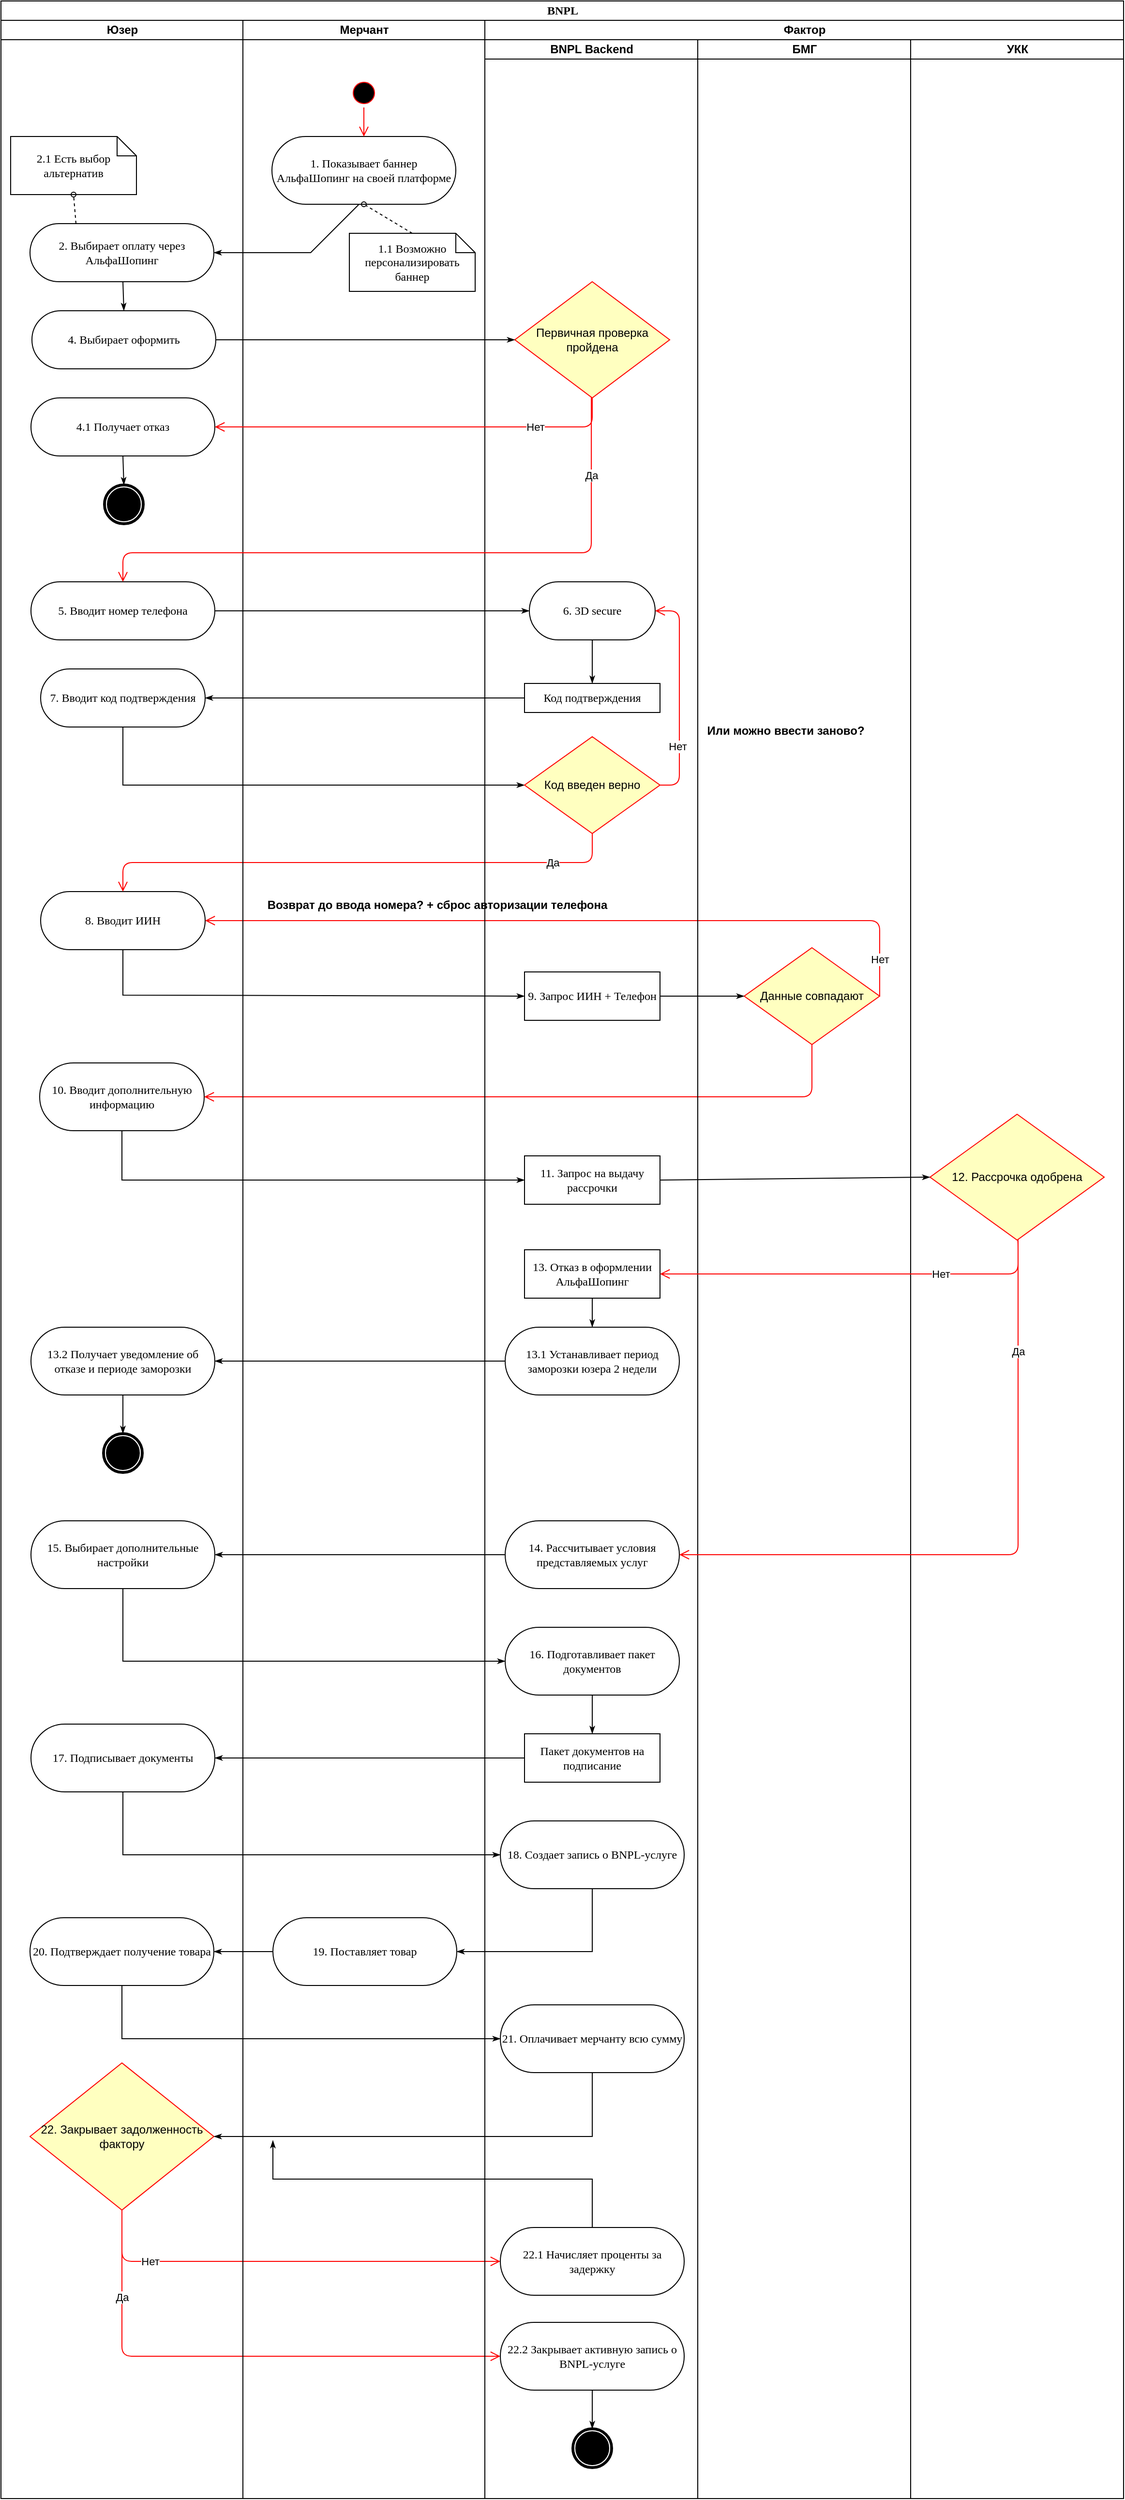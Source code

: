 <mxfile version="15.2.9" type="github">
  <diagram name="Page-1" id="0783ab3e-0a74-02c8-0abd-f7b4e66b4bec">
    <mxGraphModel dx="1278" dy="547" grid="1" gridSize="10" guides="1" tooltips="1" connect="1" arrows="1" fold="1" page="1" pageScale="1" pageWidth="850" pageHeight="1100" background="none" math="0" shadow="0">
      <root>
        <mxCell id="0" />
        <mxCell id="1" parent="0" />
        <mxCell id="1c1d494c118603dd-1" value="BNPL" style="swimlane;html=1;childLayout=stackLayout;startSize=20;rounded=0;shadow=0;comic=0;labelBackgroundColor=none;strokeWidth=1;fontFamily=Verdana;fontSize=12;align=center;" parent="1" vertex="1">
          <mxGeometry x="40" y="20" width="1160" height="2580" as="geometry" />
        </mxCell>
        <mxCell id="1c1d494c118603dd-2" value="Юзер" style="swimlane;html=1;startSize=20;" parent="1c1d494c118603dd-1" vertex="1">
          <mxGeometry y="20" width="250" height="2560" as="geometry" />
        </mxCell>
        <mxCell id="1c1d494c118603dd-6" value="2. Выбирает оплату через АльфаШопинг" style="rounded=1;whiteSpace=wrap;html=1;shadow=0;comic=0;labelBackgroundColor=none;strokeWidth=1;fontFamily=Verdana;fontSize=12;align=center;arcSize=50;" parent="1c1d494c118603dd-2" vertex="1">
          <mxGeometry x="30" y="210" width="190" height="60" as="geometry" />
        </mxCell>
        <mxCell id="Rx35QmX60fOlnL7CrSn4-102" value="2.1 Есть выбор альтернатив" style="shape=note;whiteSpace=wrap;html=1;rounded=0;shadow=0;comic=0;labelBackgroundColor=none;strokeWidth=1;fontFamily=Verdana;fontSize=12;align=center;size=20;" parent="1c1d494c118603dd-2" vertex="1">
          <mxGeometry x="10" y="120" width="130" height="60" as="geometry" />
        </mxCell>
        <mxCell id="Rx35QmX60fOlnL7CrSn4-103" style="edgeStyle=none;rounded=0;html=1;labelBackgroundColor=none;startArrow=none;startFill=0;startSize=5;endArrow=oval;endFill=0;endSize=5;jettySize=auto;orthogonalLoop=1;strokeWidth=1;fontFamily=Verdana;fontSize=12;dashed=1;entryX=0.5;entryY=1;entryDx=0;entryDy=0;exitX=0.25;exitY=0;exitDx=0;exitDy=0;entryPerimeter=0;" parent="1c1d494c118603dd-2" source="1c1d494c118603dd-6" target="Rx35QmX60fOlnL7CrSn4-102" edge="1">
          <mxGeometry relative="1" as="geometry">
            <mxPoint x="170" y="190" as="sourcePoint" />
            <mxPoint x="120" y="160" as="targetPoint" />
          </mxGeometry>
        </mxCell>
        <mxCell id="Rx35QmX60fOlnL7CrSn4-107" value="5. Вводит номер телефона" style="rounded=1;whiteSpace=wrap;html=1;shadow=0;comic=0;labelBackgroundColor=none;strokeWidth=1;fontFamily=Verdana;fontSize=12;align=center;arcSize=50;" parent="1c1d494c118603dd-2" vertex="1">
          <mxGeometry x="31" y="580" width="190" height="60" as="geometry" />
        </mxCell>
        <mxCell id="Rx35QmX60fOlnL7CrSn4-122" value="8. Вводит ИИН" style="rounded=1;whiteSpace=wrap;html=1;shadow=0;comic=0;labelBackgroundColor=none;strokeWidth=1;fontFamily=Verdana;fontSize=12;align=center;arcSize=50;" parent="1c1d494c118603dd-2" vertex="1">
          <mxGeometry x="41" y="900" width="170" height="60" as="geometry" />
        </mxCell>
        <mxCell id="Rx35QmX60fOlnL7CrSn4-126" value="7. Вводит код подтверждения" style="rounded=1;whiteSpace=wrap;html=1;shadow=0;comic=0;labelBackgroundColor=none;strokeWidth=1;fontFamily=Verdana;fontSize=12;align=center;arcSize=50;" parent="1c1d494c118603dd-2" vertex="1">
          <mxGeometry x="41" y="670" width="170" height="60" as="geometry" />
        </mxCell>
        <mxCell id="Rx35QmX60fOlnL7CrSn4-156" value="10. Вводит дополнительную информацию" style="rounded=1;whiteSpace=wrap;html=1;shadow=0;comic=0;labelBackgroundColor=none;strokeWidth=1;fontFamily=Verdana;fontSize=12;align=center;arcSize=50;" parent="1c1d494c118603dd-2" vertex="1">
          <mxGeometry x="40" y="1077" width="170" height="70" as="geometry" />
        </mxCell>
        <mxCell id="Rx35QmX60fOlnL7CrSn4-167" value="13.2 Получает уведомление об отказе и периоде заморозки" style="rounded=1;whiteSpace=wrap;html=1;shadow=0;comic=0;labelBackgroundColor=none;strokeWidth=1;fontFamily=Verdana;fontSize=12;align=center;arcSize=50;" parent="1c1d494c118603dd-2" vertex="1">
          <mxGeometry x="31" y="1350" width="190" height="70" as="geometry" />
        </mxCell>
        <mxCell id="Rx35QmX60fOlnL7CrSn4-75" value="" style="shape=mxgraph.bpmn.shape;html=1;verticalLabelPosition=bottom;labelBackgroundColor=#ffffff;verticalAlign=top;perimeter=ellipsePerimeter;outline=end;symbol=terminate;rounded=0;shadow=0;comic=0;strokeWidth=1;fontFamily=Verdana;fontSize=12;align=center;" parent="1c1d494c118603dd-2" vertex="1">
          <mxGeometry x="106" y="1460" width="40" height="40" as="geometry" />
        </mxCell>
        <mxCell id="Rx35QmX60fOlnL7CrSn4-173" style="edgeStyle=none;rounded=0;html=1;labelBackgroundColor=none;startArrow=none;startFill=0;startSize=5;endArrow=classicThin;endFill=1;endSize=5;jettySize=auto;orthogonalLoop=1;strokeWidth=1;fontFamily=Verdana;fontSize=12;exitX=0.5;exitY=1;exitDx=0;exitDy=0;entryX=0.5;entryY=0;entryDx=0;entryDy=0;" parent="1c1d494c118603dd-2" source="Rx35QmX60fOlnL7CrSn4-167" target="Rx35QmX60fOlnL7CrSn4-75" edge="1">
          <mxGeometry relative="1" as="geometry">
            <mxPoint x="621" y="1330.0" as="sourcePoint" />
            <mxPoint x="621" y="1360.0" as="targetPoint" />
            <Array as="points" />
          </mxGeometry>
        </mxCell>
        <mxCell id="Rx35QmX60fOlnL7CrSn4-182" value="17. Подписывает документы" style="rounded=1;whiteSpace=wrap;html=1;shadow=0;comic=0;labelBackgroundColor=none;strokeWidth=1;fontFamily=Verdana;fontSize=12;align=center;arcSize=50;" parent="1c1d494c118603dd-2" vertex="1">
          <mxGeometry x="31" y="1760" width="190" height="70" as="geometry" />
        </mxCell>
        <mxCell id="Rx35QmX60fOlnL7CrSn4-187" value="20. Подтверждает получение товара" style="rounded=1;whiteSpace=wrap;html=1;shadow=0;comic=0;labelBackgroundColor=none;strokeWidth=1;fontFamily=Verdana;fontSize=12;align=center;arcSize=50;" parent="1c1d494c118603dd-2" vertex="1">
          <mxGeometry x="30" y="1960" width="190" height="70" as="geometry" />
        </mxCell>
        <mxCell id="Rx35QmX60fOlnL7CrSn4-196" value="22. Закрывает задолженность фактору" style="rhombus;whiteSpace=wrap;html=1;fillColor=#ffffc0;strokeColor=#ff0000;" parent="1c1d494c118603dd-2" vertex="1">
          <mxGeometry x="30" y="2110" width="190" height="152" as="geometry" />
        </mxCell>
        <mxCell id="OpGGe7lle09mGx6pmO4G-1" value="4. Выбирает оформить" style="rounded=1;whiteSpace=wrap;html=1;shadow=0;comic=0;labelBackgroundColor=none;strokeWidth=1;fontFamily=Verdana;fontSize=12;align=center;arcSize=50;" vertex="1" parent="1c1d494c118603dd-2">
          <mxGeometry x="32" y="300" width="190" height="60" as="geometry" />
        </mxCell>
        <mxCell id="1c1d494c118603dd-34" style="edgeStyle=none;rounded=0;html=1;labelBackgroundColor=none;startArrow=none;startFill=0;startSize=5;endArrow=classicThin;endFill=1;endSize=5;jettySize=auto;orthogonalLoop=1;strokeWidth=1;fontFamily=Verdana;fontSize=12;entryX=0.5;entryY=0;entryDx=0;entryDy=0;" parent="1c1d494c118603dd-2" source="1c1d494c118603dd-6" target="OpGGe7lle09mGx6pmO4G-1" edge="1">
          <mxGeometry relative="1" as="geometry">
            <mxPoint x="125" y="320" as="targetPoint" />
          </mxGeometry>
        </mxCell>
        <mxCell id="OpGGe7lle09mGx6pmO4G-8" value="4.1 Получает отказ" style="rounded=1;whiteSpace=wrap;html=1;shadow=0;comic=0;labelBackgroundColor=none;strokeWidth=1;fontFamily=Verdana;fontSize=12;align=center;arcSize=50;" vertex="1" parent="1c1d494c118603dd-2">
          <mxGeometry x="31" y="390" width="190" height="60" as="geometry" />
        </mxCell>
        <mxCell id="OpGGe7lle09mGx6pmO4G-12" value="" style="shape=mxgraph.bpmn.shape;html=1;verticalLabelPosition=bottom;labelBackgroundColor=#ffffff;verticalAlign=top;perimeter=ellipsePerimeter;outline=end;symbol=terminate;rounded=0;shadow=0;comic=0;strokeWidth=1;fontFamily=Verdana;fontSize=12;align=center;" vertex="1" parent="1c1d494c118603dd-2">
          <mxGeometry x="107" y="480" width="40" height="40" as="geometry" />
        </mxCell>
        <mxCell id="OpGGe7lle09mGx6pmO4G-14" style="edgeStyle=none;rounded=0;html=1;labelBackgroundColor=none;startArrow=none;startFill=0;startSize=5;endArrow=classicThin;endFill=1;endSize=5;jettySize=auto;orthogonalLoop=1;strokeWidth=1;fontFamily=Verdana;fontSize=12;entryX=0.5;entryY=0;entryDx=0;entryDy=0;exitX=0.5;exitY=1;exitDx=0;exitDy=0;" edge="1" parent="1c1d494c118603dd-2" source="OpGGe7lle09mGx6pmO4G-8" target="OpGGe7lle09mGx6pmO4G-12">
          <mxGeometry relative="1" as="geometry">
            <mxPoint x="137" y="310" as="targetPoint" />
            <mxPoint x="136" y="280" as="sourcePoint" />
          </mxGeometry>
        </mxCell>
        <mxCell id="Rx35QmX60fOlnL7CrSn4-119" style="edgeStyle=none;rounded=0;html=1;labelBackgroundColor=none;startArrow=none;startFill=0;startSize=5;endArrow=classicThin;endFill=1;endSize=5;jettySize=auto;orthogonalLoop=1;strokeWidth=1;fontFamily=Verdana;fontSize=12;entryX=0;entryY=0.5;entryDx=0;entryDy=0;exitX=1;exitY=0.5;exitDx=0;exitDy=0;" parent="1c1d494c118603dd-1" source="Rx35QmX60fOlnL7CrSn4-107" target="Rx35QmX60fOlnL7CrSn4-118" edge="1">
          <mxGeometry relative="1" as="geometry">
            <mxPoint x="136.0" y="570" as="sourcePoint" />
            <mxPoint x="136.0" y="610" as="targetPoint" />
          </mxGeometry>
        </mxCell>
        <mxCell id="Rx35QmX60fOlnL7CrSn4-125" style="edgeStyle=none;rounded=0;html=1;labelBackgroundColor=none;startArrow=none;startFill=0;startSize=5;endArrow=classicThin;endFill=1;endSize=5;jettySize=auto;orthogonalLoop=1;strokeWidth=1;fontFamily=Verdana;fontSize=12;exitX=0;exitY=0.5;exitDx=0;exitDy=0;entryX=1;entryY=0.5;entryDx=0;entryDy=0;" parent="1c1d494c118603dd-1" source="Rx35QmX60fOlnL7CrSn4-123" target="Rx35QmX60fOlnL7CrSn4-126" edge="1">
          <mxGeometry relative="1" as="geometry">
            <mxPoint x="621" y="670" as="sourcePoint" />
            <mxPoint x="201" y="705" as="targetPoint" />
            <Array as="points" />
          </mxGeometry>
        </mxCell>
        <mxCell id="Rx35QmX60fOlnL7CrSn4-130" style="edgeStyle=none;rounded=0;html=1;labelBackgroundColor=none;startArrow=none;startFill=0;startSize=5;endArrow=classicThin;endFill=1;endSize=5;jettySize=auto;orthogonalLoop=1;strokeWidth=1;fontFamily=Verdana;fontSize=12;exitX=0.5;exitY=1;exitDx=0;exitDy=0;entryX=0;entryY=0.5;entryDx=0;entryDy=0;" parent="1c1d494c118603dd-1" source="Rx35QmX60fOlnL7CrSn4-122" target="Rx35QmX60fOlnL7CrSn4-131" edge="1">
          <mxGeometry relative="1" as="geometry">
            <mxPoint x="221.0" y="640" as="sourcePoint" />
            <mxPoint x="531" y="830" as="targetPoint" />
            <Array as="points">
              <mxPoint x="126" y="1027" />
            </Array>
          </mxGeometry>
        </mxCell>
        <mxCell id="Rx35QmX60fOlnL7CrSn4-129" style="edgeStyle=none;rounded=0;html=1;labelBackgroundColor=none;startArrow=none;startFill=0;startSize=5;endArrow=classicThin;endFill=1;endSize=5;jettySize=auto;orthogonalLoop=1;strokeWidth=1;fontFamily=Verdana;fontSize=12;exitX=0.5;exitY=1;exitDx=0;exitDy=0;entryX=0;entryY=0.5;entryDx=0;entryDy=0;" parent="1c1d494c118603dd-1" source="Rx35QmX60fOlnL7CrSn4-126" target="Rx35QmX60fOlnL7CrSn4-141" edge="1">
          <mxGeometry relative="1" as="geometry">
            <mxPoint x="136.0" y="570" as="sourcePoint" />
            <mxPoint x="461" y="810" as="targetPoint" />
            <Array as="points">
              <mxPoint x="126" y="810" />
            </Array>
          </mxGeometry>
        </mxCell>
        <mxCell id="Rx35QmX60fOlnL7CrSn4-143" value="" style="edgeStyle=orthogonalEdgeStyle;html=1;align=left;verticalAlign=top;endArrow=open;endSize=8;strokeColor=#ff0000;entryX=0.5;entryY=0;entryDx=0;entryDy=0;" parent="1c1d494c118603dd-1" source="Rx35QmX60fOlnL7CrSn4-141" target="Rx35QmX60fOlnL7CrSn4-122" edge="1">
          <mxGeometry x="0.274" y="45" relative="1" as="geometry">
            <mxPoint x="551" y="920" as="targetPoint" />
            <Array as="points">
              <mxPoint x="611" y="890" />
              <mxPoint x="126" y="890" />
            </Array>
            <mxPoint as="offset" />
          </mxGeometry>
        </mxCell>
        <mxCell id="Rx35QmX60fOlnL7CrSn4-147" value="Да" style="edgeLabel;html=1;align=center;verticalAlign=middle;resizable=0;points=[];" parent="Rx35QmX60fOlnL7CrSn4-143" vertex="1" connectable="0">
          <mxGeometry x="-0.148" y="3" relative="1" as="geometry">
            <mxPoint x="161" y="-3" as="offset" />
          </mxGeometry>
        </mxCell>
        <mxCell id="Rx35QmX60fOlnL7CrSn4-151" value="" style="edgeStyle=orthogonalEdgeStyle;html=1;align=left;verticalAlign=bottom;endArrow=open;endSize=8;strokeColor=#ff0000;exitX=1;exitY=0.5;exitDx=0;exitDy=0;entryX=1;entryY=0.5;entryDx=0;entryDy=0;" parent="1c1d494c118603dd-1" source="Rx35QmX60fOlnL7CrSn4-150" target="Rx35QmX60fOlnL7CrSn4-122" edge="1">
          <mxGeometry x="-0.556" y="30" relative="1" as="geometry">
            <mxPoint x="311" y="920" as="targetPoint" />
            <Array as="points">
              <mxPoint x="908" y="950" />
            </Array>
            <mxPoint y="-1" as="offset" />
            <mxPoint x="838" y="930" as="sourcePoint" />
          </mxGeometry>
        </mxCell>
        <mxCell id="Rx35QmX60fOlnL7CrSn4-155" value="Нет" style="edgeLabel;html=1;align=center;verticalAlign=middle;resizable=0;points=[];" parent="Rx35QmX60fOlnL7CrSn4-151" vertex="1" connectable="0">
          <mxGeometry x="-0.738" relative="1" as="geometry">
            <mxPoint x="23" y="40" as="offset" />
          </mxGeometry>
        </mxCell>
        <mxCell id="Rx35QmX60fOlnL7CrSn4-153" value="" style="edgeStyle=orthogonalEdgeStyle;html=1;align=left;verticalAlign=top;endArrow=open;endSize=8;strokeColor=#ff0000;entryX=1;entryY=0.5;entryDx=0;entryDy=0;" parent="1c1d494c118603dd-1" source="Rx35QmX60fOlnL7CrSn4-150" target="Rx35QmX60fOlnL7CrSn4-156" edge="1">
          <mxGeometry x="0.274" y="45" relative="1" as="geometry">
            <mxPoint x="438.0" y="1117.0" as="targetPoint" />
            <Array as="points">
              <mxPoint x="838" y="1132" />
            </Array>
            <mxPoint as="offset" />
          </mxGeometry>
        </mxCell>
        <mxCell id="Rx35QmX60fOlnL7CrSn4-158" style="edgeStyle=none;rounded=0;html=1;labelBackgroundColor=none;startArrow=none;startFill=0;startSize=5;endArrow=classicThin;endFill=1;endSize=5;jettySize=auto;orthogonalLoop=1;strokeWidth=1;fontFamily=Verdana;fontSize=12;exitX=0.5;exitY=1;exitDx=0;exitDy=0;entryX=0;entryY=0.5;entryDx=0;entryDy=0;" parent="1c1d494c118603dd-1" source="Rx35QmX60fOlnL7CrSn4-156" target="Rx35QmX60fOlnL7CrSn4-157" edge="1">
          <mxGeometry relative="1" as="geometry">
            <mxPoint x="121.0" y="1170.0" as="sourcePoint" />
            <mxPoint x="486" y="1000" as="targetPoint" />
            <Array as="points">
              <mxPoint x="125" y="1218" />
            </Array>
          </mxGeometry>
        </mxCell>
        <mxCell id="Rx35QmX60fOlnL7CrSn4-172" style="edgeStyle=none;rounded=0;html=1;labelBackgroundColor=none;startArrow=none;startFill=0;startSize=5;endArrow=classicThin;endFill=1;endSize=5;jettySize=auto;orthogonalLoop=1;strokeWidth=1;fontFamily=Verdana;fontSize=12;exitX=0;exitY=0.5;exitDx=0;exitDy=0;entryX=1;entryY=0.5;entryDx=0;entryDy=0;" parent="1c1d494c118603dd-1" source="Rx35QmX60fOlnL7CrSn4-169" target="Rx35QmX60fOlnL7CrSn4-167" edge="1">
          <mxGeometry relative="1" as="geometry">
            <mxPoint x="621" y="1350.0" as="sourcePoint" />
            <mxPoint x="621" y="1380.0" as="targetPoint" />
            <Array as="points" />
          </mxGeometry>
        </mxCell>
        <mxCell id="Rx35QmX60fOlnL7CrSn4-183" style="edgeStyle=none;rounded=0;html=1;labelBackgroundColor=none;startArrow=none;startFill=0;startSize=5;endArrow=classicThin;endFill=1;endSize=5;jettySize=auto;orthogonalLoop=1;strokeWidth=1;fontFamily=Verdana;fontSize=12;exitX=0;exitY=0.5;exitDx=0;exitDy=0;entryX=1;entryY=0.5;entryDx=0;entryDy=0;" parent="1c1d494c118603dd-1" source="Rx35QmX60fOlnL7CrSn4-180" target="Rx35QmX60fOlnL7CrSn4-182" edge="1">
          <mxGeometry relative="1" as="geometry">
            <mxPoint x="531" y="1615" as="sourcePoint" />
            <mxPoint x="231.0" y="1615" as="targetPoint" />
            <Array as="points" />
          </mxGeometry>
        </mxCell>
        <mxCell id="Rx35QmX60fOlnL7CrSn4-185" style="edgeStyle=none;rounded=0;html=1;labelBackgroundColor=none;startArrow=none;startFill=0;startSize=5;endArrow=classicThin;endFill=1;endSize=5;jettySize=auto;orthogonalLoop=1;strokeWidth=1;fontFamily=Verdana;fontSize=12;exitX=0.5;exitY=1;exitDx=0;exitDy=0;entryX=0;entryY=0.5;entryDx=0;entryDy=0;" parent="1c1d494c118603dd-1" source="Rx35QmX60fOlnL7CrSn4-182" target="Rx35QmX60fOlnL7CrSn4-184" edge="1">
          <mxGeometry relative="1" as="geometry">
            <mxPoint x="136.0" y="1650" as="sourcePoint" />
            <mxPoint x="531" y="1725" as="targetPoint" />
            <Array as="points">
              <mxPoint x="126" y="1915" />
            </Array>
          </mxGeometry>
        </mxCell>
        <mxCell id="Rx35QmX60fOlnL7CrSn4-188" style="edgeStyle=none;rounded=0;html=1;labelBackgroundColor=none;startArrow=none;startFill=0;startSize=5;endArrow=classicThin;endFill=1;endSize=5;jettySize=auto;orthogonalLoop=1;strokeWidth=1;fontFamily=Verdana;fontSize=12;exitX=0.5;exitY=1;exitDx=0;exitDy=0;entryX=1;entryY=0.5;entryDx=0;entryDy=0;" parent="1c1d494c118603dd-1" source="Rx35QmX60fOlnL7CrSn4-184" target="Rx35QmX60fOlnL7CrSn4-186" edge="1">
          <mxGeometry relative="1" as="geometry">
            <mxPoint x="621" y="2120" as="sourcePoint" />
            <mxPoint x="301.0" y="2120" as="targetPoint" />
            <Array as="points">
              <mxPoint x="611" y="2015" />
            </Array>
          </mxGeometry>
        </mxCell>
        <mxCell id="Rx35QmX60fOlnL7CrSn4-189" style="edgeStyle=none;rounded=0;html=1;labelBackgroundColor=none;startArrow=none;startFill=0;startSize=5;endArrow=classicThin;endFill=1;endSize=5;jettySize=auto;orthogonalLoop=1;strokeWidth=1;fontFamily=Verdana;fontSize=12;exitX=0;exitY=0.5;exitDx=0;exitDy=0;entryX=1;entryY=0.5;entryDx=0;entryDy=0;" parent="1c1d494c118603dd-1" source="Rx35QmX60fOlnL7CrSn4-186" target="Rx35QmX60fOlnL7CrSn4-187" edge="1">
          <mxGeometry relative="1" as="geometry">
            <mxPoint x="621" y="1960" as="sourcePoint" />
            <mxPoint x="481" y="2045.0" as="targetPoint" />
            <Array as="points" />
          </mxGeometry>
        </mxCell>
        <mxCell id="Rx35QmX60fOlnL7CrSn4-191" style="edgeStyle=none;rounded=0;html=1;labelBackgroundColor=none;startArrow=none;startFill=0;startSize=5;endArrow=classicThin;endFill=1;endSize=5;jettySize=auto;orthogonalLoop=1;strokeWidth=1;fontFamily=Verdana;fontSize=12;exitX=0.5;exitY=1;exitDx=0;exitDy=0;entryX=0;entryY=0.5;entryDx=0;entryDy=0;" parent="1c1d494c118603dd-1" source="Rx35QmX60fOlnL7CrSn4-187" target="Rx35QmX60fOlnL7CrSn4-190" edge="1">
          <mxGeometry relative="1" as="geometry">
            <mxPoint x="136.0" y="1860" as="sourcePoint" />
            <mxPoint x="526" y="1925" as="targetPoint" />
            <Array as="points">
              <mxPoint x="125" y="2105" />
            </Array>
          </mxGeometry>
        </mxCell>
        <mxCell id="Rx35QmX60fOlnL7CrSn4-194" style="edgeStyle=none;rounded=0;html=1;labelBackgroundColor=none;startArrow=none;startFill=0;startSize=5;endArrow=classicThin;endFill=1;endSize=5;jettySize=auto;orthogonalLoop=1;strokeWidth=1;fontFamily=Verdana;fontSize=12;exitX=0.5;exitY=1;exitDx=0;exitDy=0;entryX=1;entryY=0.5;entryDx=0;entryDy=0;" parent="1c1d494c118603dd-1" source="Rx35QmX60fOlnL7CrSn4-190" target="Rx35QmX60fOlnL7CrSn4-196" edge="1">
          <mxGeometry relative="1" as="geometry">
            <mxPoint x="291" y="2025" as="sourcePoint" />
            <mxPoint x="220" y="2210" as="targetPoint" />
            <Array as="points">
              <mxPoint x="611" y="2206" />
            </Array>
          </mxGeometry>
        </mxCell>
        <mxCell id="Rx35QmX60fOlnL7CrSn4-197" value="" style="edgeStyle=orthogonalEdgeStyle;html=1;align=left;verticalAlign=bottom;endArrow=open;endSize=8;strokeColor=#ff0000;exitX=0.5;exitY=1;exitDx=0;exitDy=0;entryX=0;entryY=0.5;entryDx=0;entryDy=0;" parent="1c1d494c118603dd-1" source="Rx35QmX60fOlnL7CrSn4-196" target="Rx35QmX60fOlnL7CrSn4-193" edge="1">
          <mxGeometry x="-0.556" y="30" relative="1" as="geometry">
            <mxPoint x="411" y="2270" as="targetPoint" />
            <Array as="points">
              <mxPoint x="125" y="2335" />
            </Array>
            <mxPoint y="-1" as="offset" />
            <mxPoint x="89" y="2230" as="sourcePoint" />
          </mxGeometry>
        </mxCell>
        <mxCell id="Rx35QmX60fOlnL7CrSn4-201" value="Нет" style="edgeLabel;html=1;align=center;verticalAlign=middle;resizable=0;points=[];" parent="Rx35QmX60fOlnL7CrSn4-197" vertex="1" connectable="0">
          <mxGeometry x="-0.363" relative="1" as="geometry">
            <mxPoint x="-60" as="offset" />
          </mxGeometry>
        </mxCell>
        <mxCell id="Rx35QmX60fOlnL7CrSn4-199" value="" style="edgeStyle=orthogonalEdgeStyle;html=1;align=left;verticalAlign=top;endArrow=open;endSize=8;strokeColor=#ff0000;exitX=0.5;exitY=1;exitDx=0;exitDy=0;entryX=0;entryY=0.5;entryDx=0;entryDy=0;" parent="1c1d494c118603dd-1" source="Rx35QmX60fOlnL7CrSn4-196" target="Rx35QmX60fOlnL7CrSn4-200" edge="1">
          <mxGeometry x="0.274" y="45" relative="1" as="geometry">
            <mxPoint x="451" y="2370" as="targetPoint" />
            <Array as="points">
              <mxPoint x="125" y="2433" />
            </Array>
            <mxPoint as="offset" />
          </mxGeometry>
        </mxCell>
        <mxCell id="Rx35QmX60fOlnL7CrSn4-203" value="Да" style="edgeLabel;html=1;align=center;verticalAlign=middle;resizable=0;points=[];" parent="Rx35QmX60fOlnL7CrSn4-199" vertex="1" connectable="0">
          <mxGeometry x="-0.728" relative="1" as="geometry">
            <mxPoint y="16" as="offset" />
          </mxGeometry>
        </mxCell>
        <mxCell id="1c1d494c118603dd-3" value="Мерчант" style="swimlane;html=1;startSize=20;" parent="1c1d494c118603dd-1" vertex="1">
          <mxGeometry x="250" y="20" width="250" height="2560" as="geometry" />
        </mxCell>
        <mxCell id="Rx35QmX60fOlnL7CrSn4-98" value="1. Показывает баннер АльфаШопинг на своей платформе" style="rounded=1;whiteSpace=wrap;html=1;shadow=0;comic=0;labelBackgroundColor=none;strokeWidth=1;fontFamily=Verdana;fontSize=12;align=center;arcSize=50;" parent="1c1d494c118603dd-3" vertex="1">
          <mxGeometry x="30" y="120" width="190" height="70" as="geometry" />
        </mxCell>
        <mxCell id="Rx35QmX60fOlnL7CrSn4-99" value="1.1 Возможно персонализировать баннер" style="shape=note;whiteSpace=wrap;html=1;rounded=0;shadow=0;comic=0;labelBackgroundColor=none;strokeWidth=1;fontFamily=Verdana;fontSize=12;align=center;size=20;" parent="1c1d494c118603dd-3" vertex="1">
          <mxGeometry x="110" y="220" width="130" height="60" as="geometry" />
        </mxCell>
        <mxCell id="Rx35QmX60fOlnL7CrSn4-100" style="edgeStyle=none;rounded=0;html=1;labelBackgroundColor=none;startArrow=none;startFill=0;startSize=5;endArrow=oval;endFill=0;endSize=5;jettySize=auto;orthogonalLoop=1;strokeWidth=1;fontFamily=Verdana;fontSize=12;dashed=1;entryX=0.5;entryY=1;entryDx=0;entryDy=0;exitX=0.5;exitY=0;exitDx=0;exitDy=0;exitPerimeter=0;" parent="1c1d494c118603dd-3" source="Rx35QmX60fOlnL7CrSn4-99" target="Rx35QmX60fOlnL7CrSn4-98" edge="1">
          <mxGeometry relative="1" as="geometry">
            <mxPoint x="-147.361" y="278" as="sourcePoint" />
            <mxPoint x="-121.528" y="260" as="targetPoint" />
          </mxGeometry>
        </mxCell>
        <mxCell id="Rx35QmX60fOlnL7CrSn4-138" value="" style="ellipse;html=1;shape=startState;fillColor=#000000;strokeColor=#ff0000;" parent="1c1d494c118603dd-3" vertex="1">
          <mxGeometry x="110" y="60" width="30" height="30" as="geometry" />
        </mxCell>
        <mxCell id="Rx35QmX60fOlnL7CrSn4-139" value="" style="edgeStyle=orthogonalEdgeStyle;html=1;verticalAlign=bottom;endArrow=open;endSize=8;strokeColor=#ff0000;entryX=0.5;entryY=0;entryDx=0;entryDy=0;" parent="1c1d494c118603dd-3" source="Rx35QmX60fOlnL7CrSn4-138" target="Rx35QmX60fOlnL7CrSn4-98" edge="1">
          <mxGeometry relative="1" as="geometry">
            <mxPoint x="175" y="120" as="targetPoint" />
          </mxGeometry>
        </mxCell>
        <mxCell id="Rx35QmX60fOlnL7CrSn4-186" value="19. Поставляет товар" style="rounded=1;whiteSpace=wrap;html=1;shadow=0;comic=0;labelBackgroundColor=none;strokeWidth=1;fontFamily=Verdana;fontSize=12;align=center;arcSize=50;" parent="1c1d494c118603dd-3" vertex="1">
          <mxGeometry x="31" y="1960" width="190" height="70" as="geometry" />
        </mxCell>
        <mxCell id="1c1d494c118603dd-4" value="Фактор" style="swimlane;html=1;startSize=20;" parent="1c1d494c118603dd-1" vertex="1">
          <mxGeometry x="500" y="20" width="660" height="2560" as="geometry" />
        </mxCell>
        <mxCell id="Rx35QmX60fOlnL7CrSn4-59" value="BNPL Backend" style="swimlane;html=1;startSize=20;" parent="1c1d494c118603dd-4" vertex="1">
          <mxGeometry y="20" width="220" height="2540" as="geometry" />
        </mxCell>
        <mxCell id="Rx35QmX60fOlnL7CrSn4-118" value="6. 3D secure" style="rounded=1;whiteSpace=wrap;html=1;shadow=0;comic=0;labelBackgroundColor=none;strokeWidth=1;fontFamily=Verdana;fontSize=12;align=center;arcSize=50;" parent="Rx35QmX60fOlnL7CrSn4-59" vertex="1">
          <mxGeometry x="46" y="560" width="130" height="60" as="geometry" />
        </mxCell>
        <mxCell id="Rx35QmX60fOlnL7CrSn4-123" value="Код подтверждения" style="rounded=0;whiteSpace=wrap;html=1;shadow=0;comic=0;labelBackgroundColor=none;strokeWidth=1;fontFamily=Verdana;fontSize=12;align=center;arcSize=50;" parent="Rx35QmX60fOlnL7CrSn4-59" vertex="1">
          <mxGeometry x="41" y="665" width="140" height="30" as="geometry" />
        </mxCell>
        <mxCell id="Rx35QmX60fOlnL7CrSn4-124" style="edgeStyle=none;rounded=0;html=1;labelBackgroundColor=none;startArrow=none;startFill=0;startSize=5;endArrow=classicThin;endFill=1;endSize=5;jettySize=auto;orthogonalLoop=1;strokeWidth=1;fontFamily=Verdana;fontSize=12;entryX=0.5;entryY=0;entryDx=0;entryDy=0;exitX=0.5;exitY=1;exitDx=0;exitDy=0;" parent="Rx35QmX60fOlnL7CrSn4-59" source="Rx35QmX60fOlnL7CrSn4-118" target="Rx35QmX60fOlnL7CrSn4-123" edge="1">
          <mxGeometry relative="1" as="geometry">
            <mxPoint x="-364.0" y="530" as="sourcePoint" />
            <mxPoint x="-364.0" y="570" as="targetPoint" />
            <Array as="points" />
          </mxGeometry>
        </mxCell>
        <mxCell id="Rx35QmX60fOlnL7CrSn4-131" value="9. Запрос ИИН + Телефон" style="rounded=0;whiteSpace=wrap;html=1;shadow=0;comic=0;labelBackgroundColor=none;strokeWidth=1;fontFamily=Verdana;fontSize=12;align=center;arcSize=50;" parent="Rx35QmX60fOlnL7CrSn4-59" vertex="1">
          <mxGeometry x="41" y="963" width="140" height="50" as="geometry" />
        </mxCell>
        <mxCell id="Rx35QmX60fOlnL7CrSn4-141" value="Код введен верно" style="rhombus;whiteSpace=wrap;html=1;fillColor=#ffffc0;strokeColor=#ff0000;" parent="Rx35QmX60fOlnL7CrSn4-59" vertex="1">
          <mxGeometry x="41" y="720" width="140" height="100" as="geometry" />
        </mxCell>
        <mxCell id="Rx35QmX60fOlnL7CrSn4-142" value="" style="edgeStyle=orthogonalEdgeStyle;html=1;align=left;verticalAlign=bottom;endArrow=open;endSize=8;strokeColor=#ff0000;entryX=1;entryY=0.5;entryDx=0;entryDy=0;exitX=1;exitY=0.5;exitDx=0;exitDy=0;" parent="Rx35QmX60fOlnL7CrSn4-59" source="Rx35QmX60fOlnL7CrSn4-141" target="Rx35QmX60fOlnL7CrSn4-118" edge="1">
          <mxGeometry x="-0.556" y="30" relative="1" as="geometry">
            <mxPoint x="266" y="780" as="targetPoint" />
            <Array as="points">
              <mxPoint x="201" y="770" />
              <mxPoint x="201" y="590" />
            </Array>
            <mxPoint y="-1" as="offset" />
          </mxGeometry>
        </mxCell>
        <mxCell id="Rx35QmX60fOlnL7CrSn4-146" value="Нет" style="edgeLabel;html=1;align=center;verticalAlign=middle;resizable=0;points=[];" parent="Rx35QmX60fOlnL7CrSn4-142" vertex="1" connectable="0">
          <mxGeometry x="0.184" y="2" relative="1" as="geometry">
            <mxPoint y="73" as="offset" />
          </mxGeometry>
        </mxCell>
        <mxCell id="Rx35QmX60fOlnL7CrSn4-157" value="11. Запрос на выдачу рассрочки" style="rounded=0;whiteSpace=wrap;html=1;shadow=0;comic=0;labelBackgroundColor=none;strokeWidth=1;fontFamily=Verdana;fontSize=12;align=center;arcSize=50;" parent="Rx35QmX60fOlnL7CrSn4-59" vertex="1">
          <mxGeometry x="41" y="1153" width="140" height="50" as="geometry" />
        </mxCell>
        <mxCell id="Rx35QmX60fOlnL7CrSn4-165" value="13. Отказ в оформлении АльфаШопинг" style="rounded=0;whiteSpace=wrap;html=1;shadow=0;comic=0;labelBackgroundColor=none;strokeWidth=1;fontFamily=Verdana;fontSize=12;align=center;arcSize=50;" parent="Rx35QmX60fOlnL7CrSn4-59" vertex="1">
          <mxGeometry x="41" y="1250" width="140" height="50" as="geometry" />
        </mxCell>
        <mxCell id="Rx35QmX60fOlnL7CrSn4-169" value="13.1 Устанавливает период заморозки юзера 2 недели" style="rounded=1;whiteSpace=wrap;html=1;shadow=0;comic=0;labelBackgroundColor=none;strokeWidth=1;fontFamily=Verdana;fontSize=12;align=center;arcSize=50;" parent="Rx35QmX60fOlnL7CrSn4-59" vertex="1">
          <mxGeometry x="21" y="1330" width="180" height="70" as="geometry" />
        </mxCell>
        <mxCell id="Rx35QmX60fOlnL7CrSn4-168" style="edgeStyle=none;rounded=0;html=1;labelBackgroundColor=none;startArrow=none;startFill=0;startSize=5;endArrow=classicThin;endFill=1;endSize=5;jettySize=auto;orthogonalLoop=1;strokeWidth=1;fontFamily=Verdana;fontSize=12;exitX=0.5;exitY=1;exitDx=0;exitDy=0;entryX=0.5;entryY=0;entryDx=0;entryDy=0;" parent="Rx35QmX60fOlnL7CrSn4-59" source="Rx35QmX60fOlnL7CrSn4-165" target="Rx35QmX60fOlnL7CrSn4-169" edge="1">
          <mxGeometry relative="1" as="geometry">
            <mxPoint x="191" y="1188" as="sourcePoint" />
            <mxPoint x="491" y="1188" as="targetPoint" />
            <Array as="points" />
          </mxGeometry>
        </mxCell>
        <mxCell id="Rx35QmX60fOlnL7CrSn4-175" value="15. Выбирает дополнительные настройки" style="rounded=1;whiteSpace=wrap;html=1;shadow=0;comic=0;labelBackgroundColor=none;strokeWidth=1;fontFamily=Verdana;fontSize=12;align=center;arcSize=50;" parent="Rx35QmX60fOlnL7CrSn4-59" vertex="1">
          <mxGeometry x="-469" y="1530" width="190" height="70" as="geometry" />
        </mxCell>
        <mxCell id="Rx35QmX60fOlnL7CrSn4-176" value="14. Рассчитывает условия представляемых услуг" style="rounded=1;whiteSpace=wrap;html=1;shadow=0;comic=0;labelBackgroundColor=none;strokeWidth=1;fontFamily=Verdana;fontSize=12;align=center;arcSize=50;" parent="Rx35QmX60fOlnL7CrSn4-59" vertex="1">
          <mxGeometry x="21" y="1530" width="180" height="70" as="geometry" />
        </mxCell>
        <mxCell id="Rx35QmX60fOlnL7CrSn4-177" style="edgeStyle=none;rounded=0;html=1;labelBackgroundColor=none;startArrow=none;startFill=0;startSize=5;endArrow=classicThin;endFill=1;endSize=5;jettySize=auto;orthogonalLoop=1;strokeWidth=1;fontFamily=Verdana;fontSize=12;exitX=0;exitY=0.5;exitDx=0;exitDy=0;entryX=1;entryY=0.5;entryDx=0;entryDy=0;" parent="Rx35QmX60fOlnL7CrSn4-59" source="Rx35QmX60fOlnL7CrSn4-176" target="Rx35QmX60fOlnL7CrSn4-175" edge="1">
          <mxGeometry relative="1" as="geometry">
            <mxPoint x="81" y="1490.0" as="sourcePoint" />
            <mxPoint x="81" y="1520.0" as="targetPoint" />
            <Array as="points" />
          </mxGeometry>
        </mxCell>
        <mxCell id="Rx35QmX60fOlnL7CrSn4-178" value="16. Подготавливает пакет документов" style="rounded=1;whiteSpace=wrap;html=1;shadow=0;comic=0;labelBackgroundColor=none;strokeWidth=1;fontFamily=Verdana;fontSize=12;align=center;arcSize=50;" parent="Rx35QmX60fOlnL7CrSn4-59" vertex="1">
          <mxGeometry x="21" y="1640" width="180" height="70" as="geometry" />
        </mxCell>
        <mxCell id="Rx35QmX60fOlnL7CrSn4-179" style="edgeStyle=none;rounded=0;html=1;labelBackgroundColor=none;startArrow=none;startFill=0;startSize=5;endArrow=classicThin;endFill=1;endSize=5;jettySize=auto;orthogonalLoop=1;strokeWidth=1;fontFamily=Verdana;fontSize=12;exitX=0.5;exitY=1;exitDx=0;exitDy=0;entryX=0;entryY=0.5;entryDx=0;entryDy=0;" parent="Rx35QmX60fOlnL7CrSn4-59" source="Rx35QmX60fOlnL7CrSn4-175" target="Rx35QmX60fOlnL7CrSn4-178" edge="1">
          <mxGeometry relative="1" as="geometry">
            <mxPoint x="31" y="1575" as="sourcePoint" />
            <mxPoint x="-269.0" y="1575" as="targetPoint" />
            <Array as="points">
              <mxPoint x="-374" y="1675" />
            </Array>
          </mxGeometry>
        </mxCell>
        <mxCell id="Rx35QmX60fOlnL7CrSn4-180" value="Пакет документов на подписание" style="rounded=0;whiteSpace=wrap;html=1;shadow=0;comic=0;labelBackgroundColor=none;strokeWidth=1;fontFamily=Verdana;fontSize=12;align=center;arcSize=50;" parent="Rx35QmX60fOlnL7CrSn4-59" vertex="1">
          <mxGeometry x="41" y="1750" width="140" height="50" as="geometry" />
        </mxCell>
        <mxCell id="Rx35QmX60fOlnL7CrSn4-181" style="edgeStyle=none;rounded=0;html=1;labelBackgroundColor=none;startArrow=none;startFill=0;startSize=5;endArrow=classicThin;endFill=1;endSize=5;jettySize=auto;orthogonalLoop=1;strokeWidth=1;fontFamily=Verdana;fontSize=12;exitX=0.5;exitY=1;exitDx=0;exitDy=0;entryX=0.5;entryY=0;entryDx=0;entryDy=0;" parent="Rx35QmX60fOlnL7CrSn4-59" source="Rx35QmX60fOlnL7CrSn4-178" target="Rx35QmX60fOlnL7CrSn4-180" edge="1">
          <mxGeometry relative="1" as="geometry">
            <mxPoint x="-364.0" y="1610" as="sourcePoint" />
            <mxPoint x="31" y="1685" as="targetPoint" />
            <Array as="points" />
          </mxGeometry>
        </mxCell>
        <mxCell id="Rx35QmX60fOlnL7CrSn4-184" value="18. Создает запись о BNPL-услуге" style="rounded=1;whiteSpace=wrap;html=1;shadow=0;comic=0;labelBackgroundColor=none;strokeWidth=1;fontFamily=Verdana;fontSize=12;align=center;arcSize=50;" parent="Rx35QmX60fOlnL7CrSn4-59" vertex="1">
          <mxGeometry x="16" y="1840" width="190" height="70" as="geometry" />
        </mxCell>
        <mxCell id="Rx35QmX60fOlnL7CrSn4-190" value="21. Оплачивает мерчанту всю сумму" style="rounded=1;whiteSpace=wrap;html=1;shadow=0;comic=0;labelBackgroundColor=none;strokeWidth=1;fontFamily=Verdana;fontSize=12;align=center;arcSize=50;" parent="Rx35QmX60fOlnL7CrSn4-59" vertex="1">
          <mxGeometry x="16" y="2030" width="190" height="70" as="geometry" />
        </mxCell>
        <mxCell id="Rx35QmX60fOlnL7CrSn4-193" value="22.1 Начисляет проценты за задержку" style="rounded=1;whiteSpace=wrap;html=1;shadow=0;comic=0;labelBackgroundColor=none;strokeWidth=1;fontFamily=Verdana;fontSize=12;align=center;arcSize=50;" parent="Rx35QmX60fOlnL7CrSn4-59" vertex="1">
          <mxGeometry x="16" y="2260" width="190" height="70" as="geometry" />
        </mxCell>
        <mxCell id="Rx35QmX60fOlnL7CrSn4-200" value="22.2 Закрывает активную запись о BNPL-услуге" style="rounded=1;whiteSpace=wrap;html=1;shadow=0;comic=0;labelBackgroundColor=none;strokeWidth=1;fontFamily=Verdana;fontSize=12;align=center;arcSize=50;" parent="Rx35QmX60fOlnL7CrSn4-59" vertex="1">
          <mxGeometry x="16" y="2358" width="190" height="70" as="geometry" />
        </mxCell>
        <mxCell id="Rx35QmX60fOlnL7CrSn4-205" value="" style="shape=mxgraph.bpmn.shape;html=1;verticalLabelPosition=bottom;labelBackgroundColor=#ffffff;verticalAlign=top;perimeter=ellipsePerimeter;outline=end;symbol=terminate;rounded=0;shadow=0;comic=0;strokeWidth=1;fontFamily=Verdana;fontSize=12;align=center;" parent="Rx35QmX60fOlnL7CrSn4-59" vertex="1">
          <mxGeometry x="91" y="2468" width="40" height="40" as="geometry" />
        </mxCell>
        <mxCell id="Rx35QmX60fOlnL7CrSn4-206" style="edgeStyle=none;rounded=0;html=1;labelBackgroundColor=none;startArrow=none;startFill=0;startSize=5;endArrow=classicThin;endFill=1;endSize=5;jettySize=auto;orthogonalLoop=1;strokeWidth=1;fontFamily=Verdana;fontSize=12;exitX=0.5;exitY=1;exitDx=0;exitDy=0;entryX=0.5;entryY=0;entryDx=0;entryDy=0;" parent="Rx35QmX60fOlnL7CrSn4-59" target="Rx35QmX60fOlnL7CrSn4-205" edge="1">
          <mxGeometry relative="1" as="geometry">
            <mxPoint x="111.0" y="2428" as="sourcePoint" />
            <mxPoint x="566" y="2328" as="targetPoint" />
            <Array as="points" />
          </mxGeometry>
        </mxCell>
        <mxCell id="OpGGe7lle09mGx6pmO4G-5" value="Первичная проверка пройдена" style="rhombus;whiteSpace=wrap;html=1;fillColor=#ffffc0;strokeColor=#ff0000;" vertex="1" parent="Rx35QmX60fOlnL7CrSn4-59">
          <mxGeometry x="31" y="250" width="160" height="120" as="geometry" />
        </mxCell>
        <mxCell id="Rx35QmX60fOlnL7CrSn4-87" value="БМГ" style="swimlane;html=1;startSize=20;" parent="1c1d494c118603dd-4" vertex="1">
          <mxGeometry x="220" y="20" width="220" height="2540" as="geometry" />
        </mxCell>
        <mxCell id="Rx35QmX60fOlnL7CrSn4-150" value="Данные совпадают" style="rhombus;whiteSpace=wrap;html=1;fillColor=#ffffc0;strokeColor=#ff0000;" parent="Rx35QmX60fOlnL7CrSn4-87" vertex="1">
          <mxGeometry x="48" y="938" width="140" height="100" as="geometry" />
        </mxCell>
        <mxCell id="Rx35QmX60fOlnL7CrSn4-149" style="edgeStyle=none;rounded=0;html=1;labelBackgroundColor=none;startArrow=none;startFill=0;startSize=5;endArrow=classicThin;endFill=1;endSize=5;jettySize=auto;orthogonalLoop=1;strokeWidth=1;fontFamily=Verdana;fontSize=12;exitX=1;exitY=0.5;exitDx=0;exitDy=0;entryX=0;entryY=0.5;entryDx=0;entryDy=0;" parent="1c1d494c118603dd-4" source="Rx35QmX60fOlnL7CrSn4-131" target="Rx35QmX60fOlnL7CrSn4-150" edge="1">
          <mxGeometry relative="1" as="geometry">
            <mxPoint x="-364.0" y="920.0" as="sourcePoint" />
            <mxPoint x="291" y="980" as="targetPoint" />
            <Array as="points" />
          </mxGeometry>
        </mxCell>
        <mxCell id="OpGGe7lle09mGx6pmO4G-3" value="" style="edgeStyle=orthogonalEdgeStyle;html=1;align=left;verticalAlign=top;endArrow=open;endSize=8;strokeColor=#ff0000;entryX=0.5;entryY=0;entryDx=0;entryDy=0;" edge="1" parent="1c1d494c118603dd-1" source="OpGGe7lle09mGx6pmO4G-5" target="Rx35QmX60fOlnL7CrSn4-107">
          <mxGeometry x="0.274" y="45" relative="1" as="geometry">
            <mxPoint x="120" y="460" as="targetPoint" />
            <Array as="points">
              <mxPoint x="610" y="570" />
              <mxPoint x="126" y="570" />
            </Array>
            <mxPoint as="offset" />
          </mxGeometry>
        </mxCell>
        <mxCell id="OpGGe7lle09mGx6pmO4G-4" value="Да" style="edgeLabel;html=1;align=center;verticalAlign=middle;resizable=0;points=[];" vertex="1" connectable="0" parent="OpGGe7lle09mGx6pmO4G-3">
          <mxGeometry x="-0.148" y="3" relative="1" as="geometry">
            <mxPoint x="126" y="-83" as="offset" />
          </mxGeometry>
        </mxCell>
        <mxCell id="OpGGe7lle09mGx6pmO4G-9" style="edgeStyle=none;rounded=0;html=1;labelBackgroundColor=none;startArrow=none;startFill=0;startSize=5;endArrow=classicThin;endFill=1;endSize=5;jettySize=auto;orthogonalLoop=1;strokeWidth=1;fontFamily=Verdana;fontSize=12;entryX=0;entryY=0.5;entryDx=0;entryDy=0;exitX=1;exitY=0.5;exitDx=0;exitDy=0;" edge="1" parent="1c1d494c118603dd-1" source="OpGGe7lle09mGx6pmO4G-1" target="OpGGe7lle09mGx6pmO4G-5">
          <mxGeometry relative="1" as="geometry">
            <mxPoint x="136" y="350" as="targetPoint" />
            <mxPoint x="135.375" y="300" as="sourcePoint" />
          </mxGeometry>
        </mxCell>
        <mxCell id="OpGGe7lle09mGx6pmO4G-6" value="" style="edgeStyle=orthogonalEdgeStyle;html=1;align=left;verticalAlign=bottom;endArrow=open;endSize=8;strokeColor=#ff0000;entryX=1;entryY=0.5;entryDx=0;entryDy=0;exitX=0.5;exitY=1;exitDx=0;exitDy=0;" edge="1" parent="1c1d494c118603dd-1" source="OpGGe7lle09mGx6pmO4G-5" target="OpGGe7lle09mGx6pmO4G-8">
          <mxGeometry x="-0.556" y="30" relative="1" as="geometry">
            <mxPoint x="670" y="170" as="targetPoint" />
            <Array as="points">
              <mxPoint x="611" y="440" />
            </Array>
            <mxPoint y="-1" as="offset" />
          </mxGeometry>
        </mxCell>
        <mxCell id="OpGGe7lle09mGx6pmO4G-7" value="Нет" style="edgeLabel;html=1;align=center;verticalAlign=middle;resizable=0;points=[];" vertex="1" connectable="0" parent="OpGGe7lle09mGx6pmO4G-6">
          <mxGeometry x="0.184" y="2" relative="1" as="geometry">
            <mxPoint x="159" y="-2" as="offset" />
          </mxGeometry>
        </mxCell>
        <mxCell id="Rx35QmX60fOlnL7CrSn4-92" value="УКК" style="swimlane;html=1;startSize=20;" parent="1" vertex="1">
          <mxGeometry x="980" y="60" width="220" height="2540" as="geometry" />
        </mxCell>
        <mxCell id="Rx35QmX60fOlnL7CrSn4-159" value="12. Рассрочка одобрена" style="rhombus;whiteSpace=wrap;html=1;fillColor=#ffffc0;strokeColor=#ff0000;" parent="Rx35QmX60fOlnL7CrSn4-92" vertex="1">
          <mxGeometry x="20" y="1110" width="180" height="130" as="geometry" />
        </mxCell>
        <mxCell id="Rx35QmX60fOlnL7CrSn4-104" style="edgeStyle=none;rounded=0;html=1;labelBackgroundColor=none;startArrow=none;startFill=0;startSize=5;endArrow=classicThin;endFill=1;endSize=5;jettySize=auto;orthogonalLoop=1;strokeWidth=1;fontFamily=Verdana;fontSize=12;entryX=1;entryY=0.5;entryDx=0;entryDy=0;" parent="1" target="1c1d494c118603dd-6" edge="1">
          <mxGeometry relative="1" as="geometry">
            <mxPoint x="410" y="230" as="sourcePoint" />
            <mxPoint x="202.805" y="480" as="targetPoint" />
            <Array as="points">
              <mxPoint x="360" y="280" />
            </Array>
          </mxGeometry>
        </mxCell>
        <mxCell id="Rx35QmX60fOlnL7CrSn4-148" value="Или можно ввести заново?" style="text;align=center;fontStyle=1;verticalAlign=middle;spacingLeft=3;spacingRight=3;strokeColor=none;rotatable=0;points=[[0,0.5],[1,0.5]];portConstraint=eastwest;" parent="1" vertex="1">
          <mxGeometry x="811" y="760" width="80" height="26" as="geometry" />
        </mxCell>
        <mxCell id="Rx35QmX60fOlnL7CrSn4-174" value="Возврат до ввода номера? + сброс авторизации телефона" style="text;align=center;fontStyle=1;verticalAlign=middle;spacingLeft=3;spacingRight=3;strokeColor=none;rotatable=0;points=[[0,0.5],[1,0.5]];portConstraint=eastwest;" parent="1" vertex="1">
          <mxGeometry x="451" y="940" width="80" height="26" as="geometry" />
        </mxCell>
        <mxCell id="Rx35QmX60fOlnL7CrSn4-204" style="edgeStyle=none;rounded=0;html=1;labelBackgroundColor=none;startArrow=none;startFill=0;startSize=5;endArrow=classicThin;endFill=1;endSize=5;jettySize=auto;orthogonalLoop=1;strokeWidth=1;fontFamily=Verdana;fontSize=12;exitX=0.5;exitY=0;exitDx=0;exitDy=0;" parent="1" source="Rx35QmX60fOlnL7CrSn4-193" edge="1">
          <mxGeometry relative="1" as="geometry">
            <mxPoint x="666" y="2170" as="sourcePoint" />
            <mxPoint x="321" y="2230" as="targetPoint" />
            <Array as="points">
              <mxPoint x="651" y="2270" />
              <mxPoint x="321" y="2270" />
            </Array>
          </mxGeometry>
        </mxCell>
        <mxCell id="Rx35QmX60fOlnL7CrSn4-164" style="edgeStyle=none;rounded=0;html=1;labelBackgroundColor=none;startArrow=none;startFill=0;startSize=5;endArrow=classicThin;endFill=1;endSize=5;jettySize=auto;orthogonalLoop=1;strokeWidth=1;fontFamily=Verdana;fontSize=12;exitX=1;exitY=0.5;exitDx=0;exitDy=0;entryX=0;entryY=0.5;entryDx=0;entryDy=0;" parent="1" source="Rx35QmX60fOlnL7CrSn4-157" target="Rx35QmX60fOlnL7CrSn4-159" edge="1">
          <mxGeometry relative="1" as="geometry">
            <mxPoint x="175" y="1197" as="sourcePoint" />
            <mxPoint x="1001.999" y="1235.722" as="targetPoint" />
            <Array as="points" />
          </mxGeometry>
        </mxCell>
        <mxCell id="Rx35QmX60fOlnL7CrSn4-162" value="" style="edgeStyle=orthogonalEdgeStyle;html=1;align=left;verticalAlign=top;endArrow=open;endSize=8;strokeColor=#ff0000;entryX=1;entryY=0.5;entryDx=0;entryDy=0;exitX=0.5;exitY=1;exitDx=0;exitDy=0;" parent="1" target="Rx35QmX60fOlnL7CrSn4-176" edge="1" source="Rx35QmX60fOlnL7CrSn4-159">
          <mxGeometry x="0.274" y="45" relative="1" as="geometry">
            <mxPoint x="351" y="1530" as="targetPoint" />
            <Array as="points">
              <mxPoint x="1091" y="1300" />
              <mxPoint x="1091" y="1625" />
            </Array>
            <mxPoint as="offset" />
            <mxPoint x="1091" y="1300" as="sourcePoint" />
          </mxGeometry>
        </mxCell>
        <mxCell id="Rx35QmX60fOlnL7CrSn4-163" value="Да" style="edgeLabel;html=1;align=center;verticalAlign=middle;resizable=0;points=[];" parent="Rx35QmX60fOlnL7CrSn4-162" vertex="1" connectable="0">
          <mxGeometry x="-0.148" y="3" relative="1" as="geometry">
            <mxPoint x="-3" y="-172" as="offset" />
          </mxGeometry>
        </mxCell>
        <mxCell id="Rx35QmX60fOlnL7CrSn4-160" value="" style="edgeStyle=orthogonalEdgeStyle;html=1;align=left;verticalAlign=bottom;endArrow=open;endSize=8;strokeColor=#ff0000;entryX=1;entryY=0.5;entryDx=0;entryDy=0;" parent="1" source="Rx35QmX60fOlnL7CrSn4-159" target="Rx35QmX60fOlnL7CrSn4-165" edge="1">
          <mxGeometry x="-0.556" y="30" relative="1" as="geometry">
            <mxPoint x="831" y="1310" as="targetPoint" />
            <Array as="points">
              <mxPoint x="1091" y="1335" />
            </Array>
            <mxPoint y="-1" as="offset" />
            <mxPoint x="1091" y="1300" as="sourcePoint" />
          </mxGeometry>
        </mxCell>
        <mxCell id="Rx35QmX60fOlnL7CrSn4-161" value="Нет" style="edgeLabel;html=1;align=center;verticalAlign=middle;resizable=0;points=[];" parent="Rx35QmX60fOlnL7CrSn4-160" vertex="1" connectable="0">
          <mxGeometry x="-0.738" relative="1" as="geometry">
            <mxPoint x="-63" as="offset" />
          </mxGeometry>
        </mxCell>
      </root>
    </mxGraphModel>
  </diagram>
</mxfile>
